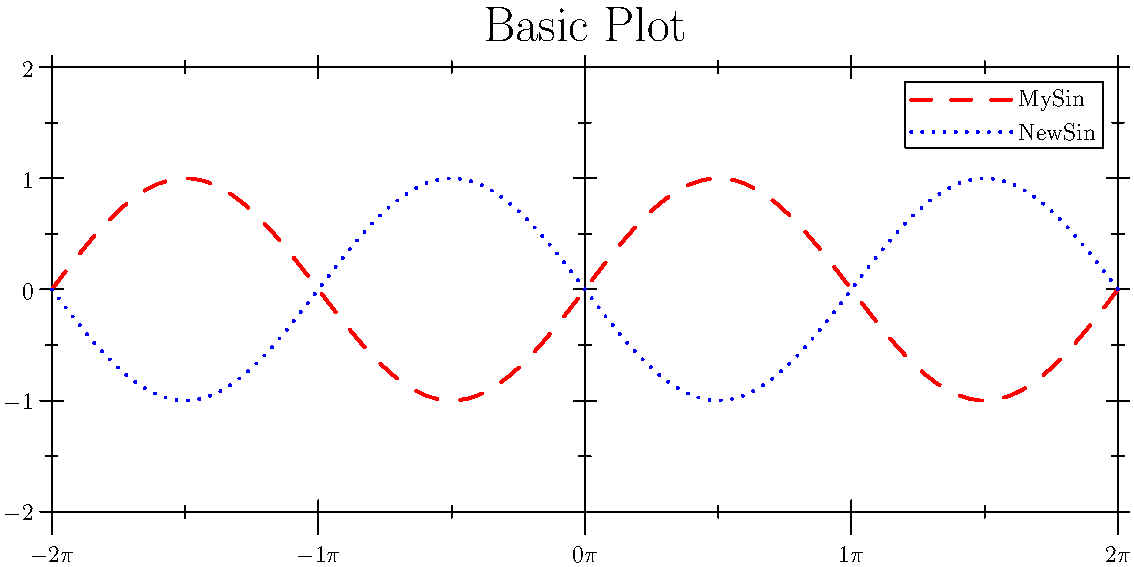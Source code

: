 import graph;

size(20cm,10cm,IgnoreAspect);
real mySin(real x);

mySin=new real(real x){
  return sin(x);
};

pen lineDrawPen=linewidth(0.05cm);
draw(graph(mySin,-2pi,2pi),lineDrawPen+red+dashed,Label("MySin",black));
draw(graph(new real(real x){return mySin(x+pi);},-2pi,2pi),
     lineDrawPen+blue+dotted,
     Label("NewSin",black));

yaxis(LeftRight,-2,2,Ticks);
yaxis(-2,2,Ticks(" "));

// TODO: better way ?
xaxis(" ",BottomTop,Ticks(" ",Step=pi,step=pi/2));
for(int i=-2;i<=2;++i){
  xtick(Label(format("$%d\pi$",i)),(i*pi,-2.2));
};

picture leg;
add(leg,legend(xmargin=2.0),UnFill);

picture title;
label(title,Label("Basic Plot"),(0,0),p=fontsize(1cm));

add(leg.fit(),(2pi,2),10SW);
add(title.fit(),(0,2),10N);

